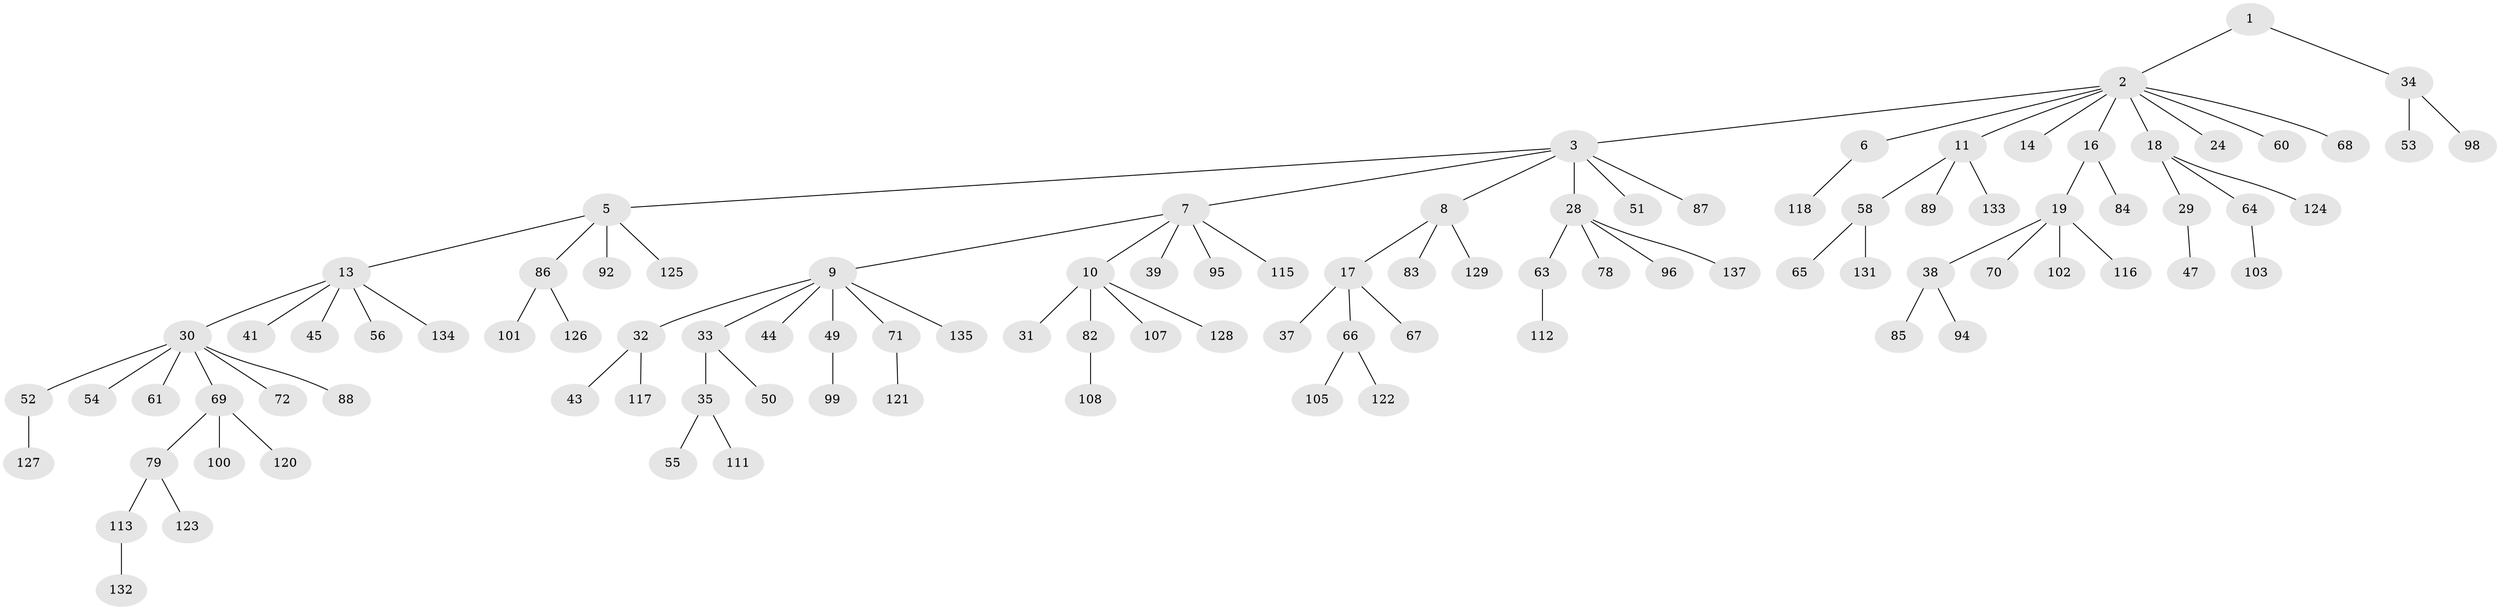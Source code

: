 // Generated by graph-tools (version 1.1) at 2025/24/03/03/25 07:24:06]
// undirected, 100 vertices, 99 edges
graph export_dot {
graph [start="1"]
  node [color=gray90,style=filled];
  1 [super="+15"];
  2 [super="+4"];
  3 [super="+26"];
  5 [super="+57"];
  6 [super="+27"];
  7 [super="+109"];
  8 [super="+25"];
  9 [super="+12"];
  10 [super="+21"];
  11 [super="+90"];
  13 [super="+20"];
  14 [super="+75"];
  16;
  17;
  18 [super="+23"];
  19 [super="+22"];
  24;
  28 [super="+48"];
  29 [super="+40"];
  30 [super="+46"];
  31;
  32 [super="+36"];
  33;
  34 [super="+138"];
  35 [super="+42"];
  37 [super="+74"];
  38 [super="+62"];
  39;
  41;
  43 [super="+76"];
  44;
  45;
  47 [super="+77"];
  49 [super="+59"];
  50;
  51;
  52;
  53 [super="+130"];
  54;
  55 [super="+80"];
  56;
  58 [super="+104"];
  60 [super="+136"];
  61;
  63;
  64 [super="+97"];
  65;
  66 [super="+91"];
  67 [super="+110"];
  68 [super="+81"];
  69 [super="+73"];
  70;
  71 [super="+119"];
  72;
  78;
  79;
  82 [super="+106"];
  83;
  84;
  85;
  86 [super="+93"];
  87;
  88;
  89;
  92;
  94;
  95;
  96;
  98;
  99;
  100;
  101;
  102;
  103;
  105;
  107 [super="+114"];
  108;
  111;
  112;
  113;
  115;
  116;
  117;
  118;
  120;
  121;
  122;
  123;
  124;
  125;
  126;
  127;
  128;
  129;
  131;
  132;
  133;
  134;
  135;
  137;
  1 -- 2;
  1 -- 34;
  2 -- 3;
  2 -- 6;
  2 -- 14;
  2 -- 16;
  2 -- 24;
  2 -- 60;
  2 -- 68;
  2 -- 11;
  2 -- 18;
  3 -- 5;
  3 -- 7;
  3 -- 8;
  3 -- 51;
  3 -- 87;
  3 -- 28;
  5 -- 13;
  5 -- 92;
  5 -- 125;
  5 -- 86;
  6 -- 118;
  7 -- 9;
  7 -- 10;
  7 -- 39;
  7 -- 95;
  7 -- 115;
  8 -- 17;
  8 -- 129;
  8 -- 83;
  9 -- 44;
  9 -- 32;
  9 -- 33;
  9 -- 49;
  9 -- 71;
  9 -- 135;
  10 -- 128;
  10 -- 82;
  10 -- 107;
  10 -- 31;
  11 -- 58;
  11 -- 89;
  11 -- 133;
  13 -- 45;
  13 -- 134;
  13 -- 56;
  13 -- 41;
  13 -- 30;
  16 -- 19;
  16 -- 84;
  17 -- 37;
  17 -- 66;
  17 -- 67;
  18 -- 29;
  18 -- 64;
  18 -- 124;
  19 -- 38;
  19 -- 102;
  19 -- 116;
  19 -- 70;
  28 -- 137;
  28 -- 96;
  28 -- 78;
  28 -- 63;
  29 -- 47;
  30 -- 54;
  30 -- 72;
  30 -- 88;
  30 -- 61;
  30 -- 52;
  30 -- 69;
  32 -- 43;
  32 -- 117;
  33 -- 35;
  33 -- 50;
  34 -- 53;
  34 -- 98;
  35 -- 111;
  35 -- 55;
  38 -- 94;
  38 -- 85;
  49 -- 99;
  52 -- 127;
  58 -- 65;
  58 -- 131;
  63 -- 112;
  64 -- 103;
  66 -- 105;
  66 -- 122;
  69 -- 100;
  69 -- 120;
  69 -- 79;
  71 -- 121;
  79 -- 113;
  79 -- 123;
  82 -- 108;
  86 -- 101;
  86 -- 126;
  113 -- 132;
}
